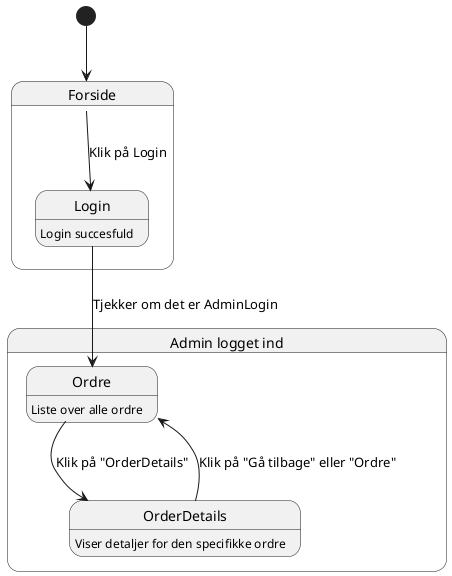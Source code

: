 @startuml
[*] --> Forside

state "Forside" as Forside {
    Forside --> Login : Klik på Login


}

Login: Login succesfuld

state "Admin logget ind" as AdminLoggedIn {
    Login --> Ordre : Tjekker om det er AdminLogin
    Ordre: Liste over alle ordre
    Ordre --> OrderDetails : Klik på "OrderDetails"
    OrderDetails: Viser detaljer for den specifikke ordre
    OrderDetails --> Ordre : Klik på "Gå tilbage" eller "Ordre"
}

@enduml
